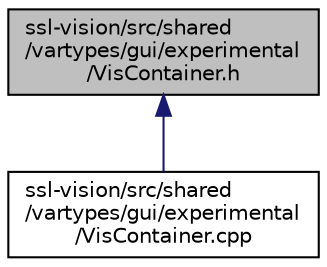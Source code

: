digraph "ssl-vision/src/shared/vartypes/gui/experimental/VisContainer.h"
{
 // INTERACTIVE_SVG=YES
  edge [fontname="Helvetica",fontsize="10",labelfontname="Helvetica",labelfontsize="10"];
  node [fontname="Helvetica",fontsize="10",shape=record];
  Node1 [label="ssl-vision/src/shared\l/vartypes/gui/experimental\l/VisContainer.h",height=0.2,width=0.4,color="black", fillcolor="grey75", style="filled", fontcolor="black"];
  Node1 -> Node2 [dir="back",color="midnightblue",fontsize="10",style="solid",fontname="Helvetica"];
  Node2 [label="ssl-vision/src/shared\l/vartypes/gui/experimental\l/VisContainer.cpp",height=0.2,width=0.4,color="black", fillcolor="white", style="filled",URL="$d6/d33/_vis_container_8cpp.html",tooltip="C++ Implementation: VisContainer. "];
}
